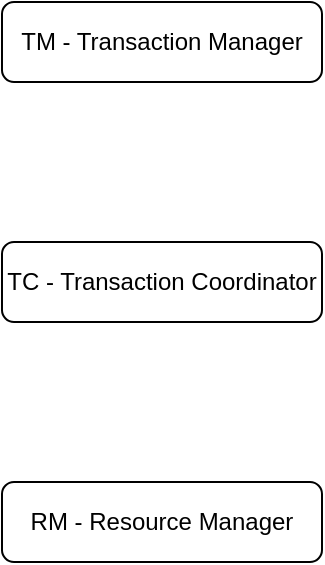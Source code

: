 <mxfile version="13.3.9" type="device" pages="5"><diagram id="h03gNUUJXGrkeNj8jY7T" name="Main"><mxGraphModel dx="946" dy="680" grid="1" gridSize="10" guides="1" tooltips="1" connect="1" arrows="1" fold="1" page="1" pageScale="1" pageWidth="827" pageHeight="1169" math="0" shadow="0"><root><mxCell id="0"/><mxCell id="1" parent="0"/><mxCell id="6PfGQNybnfX6cnhYca9--1" value="TM - Transaction Manager" style="rounded=1;whiteSpace=wrap;html=1;shadow=0;glass=0;sketch=0;" vertex="1" parent="1"><mxGeometry x="80" y="120" width="160" height="40" as="geometry"/></mxCell><mxCell id="6PfGQNybnfX6cnhYca9--2" value="TC - Transaction Coordinator" style="rounded=1;whiteSpace=wrap;html=1;shadow=0;glass=0;sketch=0;" vertex="1" parent="1"><mxGeometry x="80" y="240" width="160" height="40" as="geometry"/></mxCell><mxCell id="6PfGQNybnfX6cnhYca9--3" value="RM - Resource Manager" style="rounded=1;whiteSpace=wrap;html=1;shadow=0;glass=0;sketch=0;" vertex="1" parent="1"><mxGeometry x="80" y="360" width="160" height="40" as="geometry"/></mxCell></root></mxGraphModel></diagram><diagram id="0fN6MWkO5oOC6ot9hCpV" name="TCC"><mxGraphModel dx="946" dy="680" grid="1" gridSize="10" guides="1" tooltips="1" connect="1" arrows="1" fold="1" page="1" pageScale="1" pageWidth="827" pageHeight="1169" math="0" shadow="0"><root><mxCell id="bJVz9-7gNTX3udDrKRFp-0"/><mxCell id="bJVz9-7gNTX3udDrKRFp-1" parent="bJVz9-7gNTX3udDrKRFp-0"/></root></mxGraphModel></diagram><diagram id="9FaMW81lMOSzfroamkMJ" name="AT"><mxGraphModel dx="946" dy="1849" grid="1" gridSize="10" guides="1" tooltips="1" connect="1" arrows="1" fold="1" page="1" pageScale="1" pageWidth="827" pageHeight="1169" math="0" shadow="0"><root><mxCell id="GODJouHBLblvb6QV6kVI-0"/><mxCell id="GODJouHBLblvb6QV6kVI-1" parent="GODJouHBLblvb6QV6kVI-0"/><mxCell id="-_hQRJjZo_RAK6z8AagW-5" style="edgeStyle=orthogonalEdgeStyle;rounded=0;orthogonalLoop=1;jettySize=auto;html=1;exitX=0.5;exitY=1;exitDx=0;exitDy=0;" edge="1" parent="GODJouHBLblvb6QV6kVI-1" source="-_hQRJjZo_RAK6z8AagW-10"><mxGeometry relative="1" as="geometry"><mxPoint x="100" y="680" as="targetPoint"/></mxGeometry></mxCell><mxCell id="-_hQRJjZo_RAK6z8AagW-0" value="Business (TM)" style="rounded=0;whiteSpace=wrap;html=1;sketch=0;glass=0;shadow=1;" vertex="1" parent="GODJouHBLblvb6QV6kVI-1"><mxGeometry x="40" y="40" width="120" height="40" as="geometry"/></mxCell><mxCell id="-_hQRJjZo_RAK6z8AagW-6" style="edgeStyle=orthogonalEdgeStyle;rounded=0;orthogonalLoop=1;jettySize=auto;html=1;exitX=0.5;exitY=1;exitDx=0;exitDy=0;" edge="1" parent="GODJouHBLblvb6QV6kVI-1"><mxGeometry relative="1" as="geometry"><mxPoint x="300" y="680" as="targetPoint"/><mxPoint x="300" y="560" as="sourcePoint"/></mxGeometry></mxCell><mxCell id="-_hQRJjZo_RAK6z8AagW-1" value="Seata Server (TC)" style="rounded=0;whiteSpace=wrap;html=1;sketch=0;glass=0;shadow=1;fillColor=#60a917;strokeColor=#2D7600;fontColor=#ffffff;" vertex="1" parent="GODJouHBLblvb6QV6kVI-1"><mxGeometry x="240" y="40" width="120" height="40" as="geometry"/></mxCell><mxCell id="-_hQRJjZo_RAK6z8AagW-7" style="edgeStyle=orthogonalEdgeStyle;rounded=0;orthogonalLoop=1;jettySize=auto;html=1;exitX=0.5;exitY=1;exitDx=0;exitDy=0;jumpStyle=arc;" edge="1" parent="GODJouHBLblvb6QV6kVI-1" source="-_hQRJjZo_RAK6z8AagW-2"><mxGeometry relative="1" as="geometry"><mxPoint x="500" y="680" as="targetPoint"/></mxGeometry></mxCell><mxCell id="-_hQRJjZo_RAK6z8AagW-2" value="OrderService (RM)" style="rounded=0;whiteSpace=wrap;html=1;sketch=0;glass=0;shadow=1;" vertex="1" parent="GODJouHBLblvb6QV6kVI-1"><mxGeometry x="440" y="40" width="120" height="40" as="geometry"/></mxCell><mxCell id="-_hQRJjZo_RAK6z8AagW-9" style="edgeStyle=orthogonalEdgeStyle;rounded=0;orthogonalLoop=1;jettySize=auto;html=1;exitX=0.5;exitY=1;exitDx=0;exitDy=0;" edge="1" parent="GODJouHBLblvb6QV6kVI-1" source="-_hQRJjZo_RAK6z8AagW-4"><mxGeometry relative="1" as="geometry"><mxPoint x="700" y="680" as="targetPoint"/></mxGeometry></mxCell><mxCell id="-_hQRJjZo_RAK6z8AagW-4" value="StorageService (RM)" style="rounded=0;whiteSpace=wrap;html=1;sketch=0;glass=0;shadow=1;" vertex="1" parent="GODJouHBLblvb6QV6kVI-1"><mxGeometry x="640" y="40" width="120" height="40" as="geometry"/></mxCell><mxCell id="-_hQRJjZo_RAK6z8AagW-12" value="&lt;font style=&quot;font-size: 12px&quot;&gt;开启事务&lt;/font&gt;" style="edgeStyle=orthogonalEdgeStyle;rounded=0;orthogonalLoop=1;jettySize=auto;html=1;exitX=1;exitY=0.5;exitDx=0;exitDy=0;entryX=0;entryY=0.5;entryDx=0;entryDy=0;" edge="1" parent="GODJouHBLblvb6QV6kVI-1" source="-_hQRJjZo_RAK6z8AagW-10" target="-_hQRJjZo_RAK6z8AagW-11"><mxGeometry relative="1" as="geometry"/></mxCell><mxCell id="-_hQRJjZo_RAK6z8AagW-14" style="rounded=0;orthogonalLoop=1;jettySize=auto;html=1;exitX=1;exitY=0.083;exitDx=0;exitDy=0;exitPerimeter=0;entryX=0;entryY=0.25;entryDx=0;entryDy=0;fillColor=#008a00;strokeColor=#00CC00;" edge="1" parent="GODJouHBLblvb6QV6kVI-1" source="-_hQRJjZo_RAK6z8AagW-11" target="-_hQRJjZo_RAK6z8AagW-13"><mxGeometry relative="1" as="geometry"/></mxCell><mxCell id="-_hQRJjZo_RAK6z8AagW-19" style="rounded=0;orthogonalLoop=1;jettySize=auto;html=1;exitX=1;exitY=0.75;exitDx=0;exitDy=0;entryX=0;entryY=0.25;entryDx=0;entryDy=0;jumpStyle=none;fillColor=#008a00;strokeColor=#00CC00;" edge="1" parent="GODJouHBLblvb6QV6kVI-1" source="-_hQRJjZo_RAK6z8AagW-11" target="-_hQRJjZo_RAK6z8AagW-17"><mxGeometry relative="1" as="geometry"/></mxCell><mxCell id="-_hQRJjZo_RAK6z8AagW-20" value="上报" style="edgeStyle=none;rounded=0;orthogonalLoop=1;jettySize=auto;html=1;exitX=0;exitY=0.75;exitDx=0;exitDy=0;entryX=1;entryY=0.25;entryDx=0;entryDy=0;fillColor=#1ba1e2;strokeColor=#006EAF;" edge="1" parent="GODJouHBLblvb6QV6kVI-1" source="-_hQRJjZo_RAK6z8AagW-13" target="-_hQRJjZo_RAK6z8AagW-11"><mxGeometry relative="1" as="geometry"/></mxCell><mxCell id="-_hQRJjZo_RAK6z8AagW-13" value="createOrder()&lt;br&gt;&lt;b&gt;&lt;font color=&quot;#3399ff&quot;&gt;save into undo_log&lt;/font&gt;&lt;/b&gt;" style="rounded=1;whiteSpace=wrap;html=1;shadow=0;glass=0;sketch=0;" vertex="1" parent="GODJouHBLblvb6QV6kVI-1"><mxGeometry x="440" y="120" width="120" height="40" as="geometry"/></mxCell><mxCell id="-_hQRJjZo_RAK6z8AagW-16" style="edgeStyle=orthogonalEdgeStyle;rounded=0;orthogonalLoop=1;jettySize=auto;html=1;exitX=0.5;exitY=1;exitDx=0;exitDy=0;" edge="1" parent="GODJouHBLblvb6QV6kVI-1" target="-_hQRJjZo_RAK6z8AagW-15"><mxGeometry relative="1" as="geometry"><mxPoint x="700" y="680" as="targetPoint"/><mxPoint x="700" y="80" as="sourcePoint"/></mxGeometry></mxCell><mxCell id="-_hQRJjZo_RAK6z8AagW-23" style="edgeStyle=none;rounded=0;jumpStyle=none;orthogonalLoop=1;jettySize=auto;html=1;exitX=0;exitY=0.75;exitDx=0;exitDy=0;entryX=0.95;entryY=0.917;entryDx=0;entryDy=0;entryPerimeter=0;fillColor=#1ba1e2;strokeColor=#006EAF;" edge="1" parent="GODJouHBLblvb6QV6kVI-1" source="-_hQRJjZo_RAK6z8AagW-17" target="-_hQRJjZo_RAK6z8AagW-11"><mxGeometry relative="1" as="geometry"/></mxCell><mxCell id="-_hQRJjZo_RAK6z8AagW-24" value="上报" style="edgeLabel;html=1;align=center;verticalAlign=middle;resizable=0;points=[];" vertex="1" connectable="0" parent="-_hQRJjZo_RAK6z8AagW-23"><mxGeometry x="0.77" relative="1" as="geometry"><mxPoint x="6" as="offset"/></mxGeometry></mxCell><mxCell id="-_hQRJjZo_RAK6z8AagW-17" value="updateStorage()&lt;br&gt;&lt;b&gt;&lt;font color=&quot;#3399ff&quot;&gt;save into undo_log&lt;/font&gt;&lt;/b&gt;" style="rounded=1;whiteSpace=wrap;html=1;shadow=0;glass=0;sketch=0;" vertex="1" parent="GODJouHBLblvb6QV6kVI-1"><mxGeometry x="640" y="200" width="120" height="40" as="geometry"/></mxCell><mxCell id="-_hQRJjZo_RAK6z8AagW-36" style="edgeStyle=none;rounded=0;jumpStyle=none;orthogonalLoop=1;jettySize=auto;html=1;entryX=0;entryY=0.5;entryDx=0;entryDy=0;endArrow=classic;endFill=1;strokeColor=#00CC00;" edge="1" parent="GODJouHBLblvb6QV6kVI-1" target="-_hQRJjZo_RAK6z8AagW-34"><mxGeometry relative="1" as="geometry"><mxPoint x="312" y="420" as="sourcePoint"/></mxGeometry></mxCell><mxCell id="-_hQRJjZo_RAK6z8AagW-37" style="edgeStyle=none;rounded=0;jumpStyle=none;orthogonalLoop=1;jettySize=auto;html=1;exitX=0.95;exitY=0.175;exitDx=0;exitDy=0;entryX=0;entryY=0.5;entryDx=0;entryDy=0;endArrow=classic;endFill=1;exitPerimeter=0;strokeColor=#00CC00;" edge="1" parent="GODJouHBLblvb6QV6kVI-1" source="-_hQRJjZo_RAK6z8AagW-25" target="-_hQRJjZo_RAK6z8AagW-29"><mxGeometry relative="1" as="geometry"/></mxCell><mxCell id="-_hQRJjZo_RAK6z8AagW-25" value="" style="rounded=1;whiteSpace=wrap;html=1;shadow=0;glass=0;sketch=0;" vertex="1" parent="GODJouHBLblvb6QV6kVI-1"><mxGeometry x="290" y="320" width="20" height="120" as="geometry"/></mxCell><mxCell id="-_hQRJjZo_RAK6z8AagW-26" style="edgeStyle=orthogonalEdgeStyle;rounded=0;orthogonalLoop=1;jettySize=auto;html=1;exitX=0.5;exitY=1;exitDx=0;exitDy=0;endArrow=classic;endFill=1;" edge="1" parent="GODJouHBLblvb6QV6kVI-1" source="-_hQRJjZo_RAK6z8AagW-1" target="-_hQRJjZo_RAK6z8AagW-25"><mxGeometry relative="1" as="geometry"><mxPoint x="300" y="680" as="targetPoint"/><mxPoint x="300" y="80" as="sourcePoint"/></mxGeometry></mxCell><mxCell id="-_hQRJjZo_RAK6z8AagW-38" value="Commit" style="edgeLabel;html=1;align=center;verticalAlign=middle;resizable=0;points=[];" vertex="1" connectable="0" parent="-_hQRJjZo_RAK6z8AagW-26"><mxGeometry x="0.77" relative="1" as="geometry"><mxPoint as="offset"/></mxGeometry></mxCell><mxCell id="-_hQRJjZo_RAK6z8AagW-28" style="edgeStyle=orthogonalEdgeStyle;rounded=0;orthogonalLoop=1;jettySize=auto;html=1;exitX=0.5;exitY=1;exitDx=0;exitDy=0;endArrow=classic;endFill=1;dashed=1;entryX=0.5;entryY=0;entryDx=0;entryDy=0;" edge="1" parent="GODJouHBLblvb6QV6kVI-1" source="-_hQRJjZo_RAK6z8AagW-25" target="-_hQRJjZo_RAK6z8AagW-43"><mxGeometry relative="1" as="geometry"><mxPoint x="300" y="440" as="targetPoint"/><mxPoint x="300" y="400" as="sourcePoint"/></mxGeometry></mxCell><mxCell id="-_hQRJjZo_RAK6z8AagW-39" value="RollBack" style="edgeLabel;html=1;align=center;verticalAlign=middle;resizable=0;points=[];" vertex="1" connectable="0" parent="-_hQRJjZo_RAK6z8AagW-28"><mxGeometry x="-0.15" y="-1" relative="1" as="geometry"><mxPoint x="1" y="19.5" as="offset"/></mxGeometry></mxCell><mxCell id="-_hQRJjZo_RAK6z8AagW-29" value="&lt;b&gt;&lt;font color=&quot;#3399ff&quot;&gt;commit data&lt;/font&gt;&lt;br&gt;&lt;font color=&quot;#ff0000&quot;&gt;remove undo_log&lt;/font&gt;&lt;br&gt;&lt;/b&gt;" style="rounded=1;whiteSpace=wrap;html=1;shadow=0;glass=0;sketch=0;" vertex="1" parent="GODJouHBLblvb6QV6kVI-1"><mxGeometry x="440" y="320" width="120" height="40" as="geometry"/></mxCell><mxCell id="-_hQRJjZo_RAK6z8AagW-33" style="edgeStyle=orthogonalEdgeStyle;rounded=0;orthogonalLoop=1;jettySize=auto;html=1;exitX=0.5;exitY=1;exitDx=0;exitDy=0;" edge="1" parent="GODJouHBLblvb6QV6kVI-1" target="-_hQRJjZo_RAK6z8AagW-32"><mxGeometry relative="1" as="geometry"><mxPoint x="700" y="680" as="targetPoint"/><mxPoint x="700" y="200" as="sourcePoint"/></mxGeometry></mxCell><mxCell id="-_hQRJjZo_RAK6z8AagW-34" value="&lt;b&gt;&lt;font color=&quot;#3399ff&quot;&gt;commit data&lt;/font&gt;&lt;br&gt;&lt;font color=&quot;#ff0000&quot;&gt;remove undo_log&lt;/font&gt;&lt;br&gt;&lt;/b&gt;" style="rounded=1;whiteSpace=wrap;html=1;shadow=0;glass=0;sketch=0;" vertex="1" parent="GODJouHBLblvb6QV6kVI-1"><mxGeometry x="640" y="400" width="120" height="40" as="geometry"/></mxCell><mxCell id="-_hQRJjZo_RAK6z8AagW-11" value="" style="rounded=1;whiteSpace=wrap;html=1;shadow=0;glass=0;sketch=0;" vertex="1" parent="GODJouHBLblvb6QV6kVI-1"><mxGeometry x="290" y="120" width="20" height="120" as="geometry"/></mxCell><mxCell id="-_hQRJjZo_RAK6z8AagW-41" style="edgeStyle=none;rounded=0;jumpStyle=none;orthogonalLoop=1;jettySize=auto;html=1;entryX=0;entryY=0.5;entryDx=0;entryDy=0;endArrow=classic;endFill=1;strokeColor=#00CC00;" edge="1" parent="GODJouHBLblvb6QV6kVI-1" target="-_hQRJjZo_RAK6z8AagW-49"><mxGeometry relative="1" as="geometry"><mxPoint x="312" y="590" as="sourcePoint"/><mxPoint x="840" y="590" as="targetPoint"/></mxGeometry></mxCell><mxCell id="-_hQRJjZo_RAK6z8AagW-42" style="edgeStyle=none;rounded=0;jumpStyle=none;orthogonalLoop=1;jettySize=auto;html=1;exitX=0.95;exitY=0.175;exitDx=0;exitDy=0;entryX=0;entryY=0.5;entryDx=0;entryDy=0;endArrow=classic;endFill=1;exitPerimeter=0;strokeColor=#00CC00;" edge="1" parent="GODJouHBLblvb6QV6kVI-1" source="-_hQRJjZo_RAK6z8AagW-43" target="-_hQRJjZo_RAK6z8AagW-44"><mxGeometry relative="1" as="geometry"/></mxCell><mxCell id="-_hQRJjZo_RAK6z8AagW-43" value="" style="rounded=1;whiteSpace=wrap;html=1;shadow=0;glass=0;sketch=0;" vertex="1" parent="GODJouHBLblvb6QV6kVI-1"><mxGeometry x="290" y="490" width="20" height="120" as="geometry"/></mxCell><mxCell id="-_hQRJjZo_RAK6z8AagW-44" value="&lt;b&gt;&lt;font color=&quot;#b266ff&quot;&gt;Rollback data&lt;/font&gt;&lt;br&gt;&lt;font color=&quot;#ff0000&quot;&gt;remove undo_log&lt;/font&gt;&lt;br&gt;&lt;/b&gt;" style="rounded=1;whiteSpace=wrap;html=1;shadow=0;glass=0;sketch=0;" vertex="1" parent="GODJouHBLblvb6QV6kVI-1"><mxGeometry x="440" y="490" width="120" height="40" as="geometry"/></mxCell><mxCell id="-_hQRJjZo_RAK6z8AagW-48" style="edgeStyle=orthogonalEdgeStyle;rounded=0;orthogonalLoop=1;jettySize=auto;html=1;exitX=0.5;exitY=1;exitDx=0;exitDy=0;" edge="1" parent="GODJouHBLblvb6QV6kVI-1" target="-_hQRJjZo_RAK6z8AagW-47"><mxGeometry relative="1" as="geometry"><mxPoint x="700" y="680" as="targetPoint"/><mxPoint x="700" y="360" as="sourcePoint"/></mxGeometry></mxCell><mxCell id="-_hQRJjZo_RAK6z8AagW-49" value="&lt;b&gt;&lt;font color=&quot;#b266ff&quot;&gt;Rollback data&lt;/font&gt;&lt;br&gt;&lt;font color=&quot;#ff0000&quot;&gt;remove undo_log&lt;/font&gt;&lt;br&gt;&lt;/b&gt;" style="rounded=1;whiteSpace=wrap;html=1;shadow=0;glass=0;sketch=0;" vertex="1" parent="GODJouHBLblvb6QV6kVI-1"><mxGeometry x="640" y="570" width="120" height="40" as="geometry"/></mxCell><mxCell id="CfhPgM5BLVHUcGmaPh3K-14" style="edgeStyle=orthogonalEdgeStyle;rounded=0;jumpStyle=none;orthogonalLoop=1;jettySize=auto;html=1;exitX=0.75;exitY=1;exitDx=0;exitDy=0;entryX=0;entryY=0.5;entryDx=0;entryDy=0;endArrow=classic;endFill=1;strokeColor=#82b366;fillColor=#d5e8d4;" edge="1" parent="GODJouHBLblvb6QV6kVI-1" source="-_hQRJjZo_RAK6z8AagW-10" target="-_hQRJjZo_RAK6z8AagW-25"><mxGeometry relative="1" as="geometry"/></mxCell><mxCell id="CfhPgM5BLVHUcGmaPh3K-16" value="&lt;font style=&quot;font-size: 12px&quot;&gt;提交事务&lt;/font&gt;" style="edgeLabel;html=1;align=center;verticalAlign=middle;resizable=0;points=[];" vertex="1" connectable="0" parent="CfhPgM5BLVHUcGmaPh3K-14"><mxGeometry x="0.569" y="-1" relative="1" as="geometry"><mxPoint x="11.5" y="-1" as="offset"/></mxGeometry></mxCell><mxCell id="CfhPgM5BLVHUcGmaPh3K-15" style="edgeStyle=orthogonalEdgeStyle;rounded=0;jumpStyle=none;orthogonalLoop=1;jettySize=auto;html=1;exitX=0.75;exitY=1;exitDx=0;exitDy=0;entryX=0;entryY=0.5;entryDx=0;entryDy=0;endArrow=classic;endFill=1;strokeColor=#b85450;fillColor=#f8cecc;" edge="1" parent="GODJouHBLblvb6QV6kVI-1" source="-_hQRJjZo_RAK6z8AagW-10" target="-_hQRJjZo_RAK6z8AagW-43"><mxGeometry relative="1" as="geometry"/></mxCell><mxCell id="CfhPgM5BLVHUcGmaPh3K-17" value="&lt;font style=&quot;font-size: 12px&quot;&gt;回滚事务&lt;/font&gt;" style="edgeLabel;html=1;align=center;verticalAlign=middle;resizable=0;points=[];" vertex="1" connectable="0" parent="CfhPgM5BLVHUcGmaPh3K-15"><mxGeometry x="0.703" y="2" relative="1" as="geometry"><mxPoint x="18.5" y="2" as="offset"/></mxGeometry></mxCell><mxCell id="-_hQRJjZo_RAK6z8AagW-10" value="&lt;div style=&quot;text-align: left&quot;&gt;&lt;span&gt;下单操作&lt;/span&gt;&lt;/div&gt;&lt;div style=&quot;text-align: left&quot;&gt;&lt;span&gt;{&lt;/span&gt;&lt;/div&gt;&lt;div style=&quot;text-align: left&quot;&gt;&amp;nbsp; 1.OrderS.createOrder()&lt;/div&gt;&lt;div style=&quot;text-align: left&quot;&gt;&amp;nbsp; 2&lt;span&gt;.StorageS.updateStorage()&lt;/span&gt;&lt;/div&gt;&lt;div style=&quot;text-align: left&quot;&gt;&lt;span&gt;}&lt;/span&gt;&lt;/div&gt;" style="rounded=1;whiteSpace=wrap;html=1;shadow=0;glass=0;sketch=0;" vertex="1" parent="GODJouHBLblvb6QV6kVI-1"><mxGeometry x="15" y="120" width="170" height="120" as="geometry"/></mxCell><mxCell id="-_hQRJjZo_RAK6z8AagW-50" style="edgeStyle=orthogonalEdgeStyle;rounded=0;orthogonalLoop=1;jettySize=auto;html=1;exitX=0.5;exitY=1;exitDx=0;exitDy=0;" edge="1" parent="GODJouHBLblvb6QV6kVI-1" source="-_hQRJjZo_RAK6z8AagW-0" target="-_hQRJjZo_RAK6z8AagW-10"><mxGeometry relative="1" as="geometry"><mxPoint x="100" y="680" as="targetPoint"/><mxPoint x="100" y="80" as="sourcePoint"/></mxGeometry></mxCell><mxCell id="CfhPgM5BLVHUcGmaPh3K-0" value="&lt;h1&gt;&lt;font style=&quot;font-size: 20px&quot;&gt;前提&lt;/font&gt;&lt;/h1&gt;&lt;p&gt;&lt;/p&gt;&lt;ul style=&quot;font-size: 14px&quot;&gt;&lt;li&gt;基于支持本地ACID事务的关系型数据库&lt;/li&gt;&lt;li&gt;Java应用，通过jdbc访问数据库&lt;/li&gt;&lt;/ul&gt;&lt;p&gt;&lt;/p&gt;" style="text;html=1;spacing=5;spacingTop=-20;whiteSpace=wrap;overflow=hidden;rounded=0;shadow=0;glass=0;sketch=0;fillColor=#ffffff;strokeColor=#000000;" vertex="1" parent="GODJouHBLblvb6QV6kVI-1"><mxGeometry x="20" y="-240" width="340" height="160" as="geometry"/></mxCell><mxCell id="CfhPgM5BLVHUcGmaPh3K-1" value="&lt;h1&gt;&lt;span style=&quot;font-size: 20px&quot;&gt;整体机制&lt;/span&gt;&lt;/h1&gt;&lt;div&gt;&lt;font style=&quot;font-size: 16px&quot;&gt;两阶段提交协议：&lt;/font&gt;&lt;/div&gt;&lt;p&gt;&lt;/p&gt;&lt;ul style=&quot;font-size: 14px&quot;&gt;&lt;li&gt;一阶段：业务数据和回滚日志记录在同一个本地事务中提交，释放本地锁和连接资源&lt;/li&gt;&lt;li&gt;二阶段：提交异步化，非常快的完成。回滚通过一阶段的回滚日志进行反向补偿&lt;/li&gt;&lt;/ul&gt;&lt;p&gt;&lt;/p&gt;" style="text;html=1;spacing=5;spacingTop=-20;whiteSpace=wrap;overflow=hidden;rounded=0;shadow=0;glass=0;sketch=0;fillColor=#ffffff;strokeColor=#000000;" vertex="1" parent="GODJouHBLblvb6QV6kVI-1"><mxGeometry x="390" y="-240" width="340" height="160" as="geometry"/></mxCell><mxCell id="CfhPgM5BLVHUcGmaPh3K-2" value="" style="endArrow=none;html=1;dashed=1;" edge="1" parent="GODJouHBLblvb6QV6kVI-1"><mxGeometry width="50" height="50" relative="1" as="geometry"><mxPoint x="200" y="280" as="sourcePoint"/><mxPoint x="1280" y="280" as="targetPoint"/></mxGeometry></mxCell><mxCell id="CfhPgM5BLVHUcGmaPh3K-3" value="" style="endArrow=none;html=1;dashed=1;" edge="1" parent="GODJouHBLblvb6QV6kVI-1"><mxGeometry width="50" height="50" relative="1" as="geometry"><mxPoint x="200" y="100" as="sourcePoint"/><mxPoint x="1280" y="100" as="targetPoint"/></mxGeometry></mxCell><mxCell id="CfhPgM5BLVHUcGmaPh3K-4" value="" style="endArrow=none;html=1;dashed=1;" edge="1" parent="GODJouHBLblvb6QV6kVI-1"><mxGeometry width="50" height="50" relative="1" as="geometry"><mxPoint x="200" y="450" as="sourcePoint"/><mxPoint x="1280" y="450" as="targetPoint"/></mxGeometry></mxCell><mxCell id="CfhPgM5BLVHUcGmaPh3K-5" value="" style="endArrow=none;html=1;dashed=1;" edge="1" parent="GODJouHBLblvb6QV6kVI-1"><mxGeometry width="50" height="50" relative="1" as="geometry"><mxPoint x="200" y="660" as="sourcePoint"/><mxPoint x="1280" y="660" as="targetPoint"/></mxGeometry></mxCell><mxCell id="CfhPgM5BLVHUcGmaPh3K-6" value="一阶段" style="rounded=0;whiteSpace=wrap;html=1;shadow=1;glass=0;sketch=0;strokeColor=#6c8ebf;fillColor=#dae8fc;strokeWidth=2;" vertex="1" parent="GODJouHBLblvb6QV6kVI-1"><mxGeometry x="200" y="120" width="80" height="40" as="geometry"/></mxCell><mxCell id="CfhPgM5BLVHUcGmaPh3K-7" value="二阶段-提交" style="rounded=0;whiteSpace=wrap;html=1;shadow=1;glass=0;sketch=0;strokeColor=#6c8ebf;fillColor=#dae8fc;strokeWidth=2;" vertex="1" parent="GODJouHBLblvb6QV6kVI-1"><mxGeometry x="200" y="320" width="80" height="40" as="geometry"/></mxCell><mxCell id="CfhPgM5BLVHUcGmaPh3K-8" value="二阶段-回滚" style="rounded=0;whiteSpace=wrap;html=1;shadow=1;glass=0;sketch=0;strokeColor=#6c8ebf;fillColor=#dae8fc;strokeWidth=2;" vertex="1" parent="GODJouHBLblvb6QV6kVI-1"><mxGeometry x="200" y="490" width="80" height="40" as="geometry"/></mxCell><mxCell id="CfhPgM5BLVHUcGmaPh3K-9" value="&lt;h1 style=&quot;font-size: 13px&quot;&gt;&lt;ol style=&quot;padding: 0px 0px 0px 2em ; margin: 0px 0px 16px ; box-sizing: border-box ; color: rgb(36 , 41 , 46) ; line-height: 120%&quot;&gt;&lt;li style=&quot;font-weight: normal ; padding: 0px ; margin: 0px ; box-sizing: border-box&quot;&gt;解析SQL: 得到SQL的类型（CRUD)和表,等相关的信息&lt;/li&gt;&lt;li&gt;&lt;span style=&quot;font-weight: normal&quot;&gt;根据1的信息得到&lt;/span&gt;前镜像Before Image&lt;/li&gt;&lt;li style=&quot;font-weight: normal&quot;&gt;执行业务SQL&lt;/li&gt;&lt;li&gt;&lt;span style=&quot;font-weight: normal&quot;&gt;根据1和前镜像的结果和主键，得到&lt;/span&gt;后镜像After Image&lt;/li&gt;&lt;li&gt;插入回滚日志&lt;span style=&quot;font-weight: normal&quot;&gt;: 把前/后镜像,业务SQL相关信息组成一条回滚日志记录，插入到 &lt;/span&gt;UNDO_LOG&lt;span style=&quot;font-weight: normal&quot;&gt; 表中&lt;/span&gt;&lt;/li&gt;&lt;li&gt;&lt;span style=&quot;font-weight: normal&quot;&gt;提交前，像TC注册分支:&lt;/span&gt;申请table中新增主键值的全局锁&lt;/li&gt;&lt;li&gt;本地事务提交：&lt;span style=&quot;font-weight: normal&quot;&gt;业务数据的更新和前面生成的UNDO_LOG一并提交&lt;/span&gt;&lt;/li&gt;&lt;li&gt;&lt;span style=&quot;font-weight: 400&quot;&gt;将本地事务提交的结果上报给TC&lt;/span&gt;&lt;/li&gt;&lt;/ol&gt;&lt;/h1&gt;" style="text;html=1;spacing=5;spacingTop=-20;whiteSpace=wrap;overflow=hidden;rounded=0;shadow=0;glass=0;sketch=0;fillColor=#ffffff;strokeColor=#000000;align=left;" vertex="1" parent="GODJouHBLblvb6QV6kVI-1"><mxGeometry x="800" y="110" width="360" height="155" as="geometry"/></mxCell><mxCell id="CfhPgM5BLVHUcGmaPh3K-10" value="&lt;h1 style=&quot;font-size: 13px&quot;&gt;&lt;ol style=&quot;padding: 0px 0px 0px 2em ; margin: 0px 0px 16px ; box-sizing: border-box ; color: rgb(36 , 41 , 46)&quot;&gt;&lt;li style=&quot;font-weight: normal ; padding: 0px ; margin: 0px ; box-sizing: border-box&quot;&gt;收到TC分支的提交请求，把请求放入一个异步任务队列中，马上返回提交成功结果给TC.&lt;/li&gt;&lt;li style=&quot;font-weight: normal ; padding: 0px ; margin: 0px ; box-sizing: border-box&quot;&gt;异步任务阶段的分支提交请求将异步和批量地删除相应UNDO_LOG记录&lt;/li&gt;&lt;/ol&gt;&lt;/h1&gt;" style="text;html=1;spacing=5;spacingTop=-20;whiteSpace=wrap;overflow=hidden;rounded=0;shadow=0;glass=0;sketch=0;fillColor=#ffffff;strokeColor=#000000;" vertex="1" parent="GODJouHBLblvb6QV6kVI-1"><mxGeometry x="800" y="290" width="360" height="140" as="geometry"/></mxCell><mxCell id="CfhPgM5BLVHUcGmaPh3K-11" value="&lt;h1 style=&quot;font-size: 13px&quot;&gt;&lt;ol style=&quot;padding: 0px 0px 0px 2em ; margin: 0px 0px 16px ; box-sizing: border-box ; color: rgb(36 , 41 , 46)&quot;&gt;&lt;li style=&quot;font-weight: normal ; padding: 0px ; margin: 0px ; box-sizing: border-box&quot;&gt;收到TC的分支回滚请求，开启一个本地事务，执行如下操作。&lt;/li&gt;&lt;li style=&quot;font-weight: normal ; padding: 0px ; margin: 0px ; box-sizing: border-box&quot;&gt;通过XID和 BranchID 查找相应的UNDO_LOG记录&lt;/li&gt;&lt;li style=&quot;padding: 0px ; margin: 0px ; box-sizing: border-box&quot;&gt;数据校验：拿UNDO_LOG中的后镜像与当前数据进行比较，如果不同，说明数据被当前全局事务之外的动作做了修改。&lt;span style=&quot;font-weight: normal&quot;&gt;这种情况，需要根据配置策略来处理。&lt;/span&gt;&lt;/li&gt;&lt;li style=&quot;padding: 0px ; margin: 0px ; box-sizing: border-box&quot;&gt;&lt;span style=&quot;font-weight: normal&quot;&gt;根据UNDO_LOG中的前镜像和业务sql的相关信息生成并&lt;/span&gt;执行回滚&lt;span style=&quot;font-weight: normal&quot;&gt;的语句。&lt;/span&gt;&lt;/li&gt;&lt;li style=&quot;padding: 0px ; margin: 0px ; box-sizing: border-box&quot;&gt;提交本地事务&lt;span style=&quot;font-weight: normal&quot;&gt;。并吧本地事务的执行结果（即分支事务回滚的结果）&lt;/span&gt;上报给TC&lt;/li&gt;&lt;/ol&gt;&lt;/h1&gt;" style="text;html=1;spacing=5;spacingTop=-20;whiteSpace=wrap;overflow=hidden;rounded=0;shadow=0;glass=0;sketch=0;fillColor=#ffffff;strokeColor=#000000;" vertex="1" parent="GODJouHBLblvb6QV6kVI-1"><mxGeometry x="800" y="468.75" width="360" height="162.5" as="geometry"/></mxCell></root></mxGraphModel></diagram><diagram id="F65KlLxVXednQOPBaXST" name="XA"><mxGraphModel dx="946" dy="680" grid="1" gridSize="10" guides="1" tooltips="1" connect="1" arrows="1" fold="1" page="1" pageScale="1" pageWidth="827" pageHeight="1169" math="0" shadow="0"><root><mxCell id="x5RI6apKC44_iK3tHdpS-0"/><mxCell id="x5RI6apKC44_iK3tHdpS-1" parent="x5RI6apKC44_iK3tHdpS-0"/></root></mxGraphModel></diagram><diagram id="YFFR0ayb4EJ3AT4iPGOk" name="SAGA"><mxGraphModel dx="946" dy="680" grid="1" gridSize="10" guides="1" tooltips="1" connect="1" arrows="1" fold="1" page="1" pageScale="1" pageWidth="827" pageHeight="1169" math="0" shadow="0"><root><mxCell id="f2w6gSVNq-EqHdNOILnW-0"/><mxCell id="f2w6gSVNq-EqHdNOILnW-1" parent="f2w6gSVNq-EqHdNOILnW-0"/></root></mxGraphModel></diagram></mxfile>